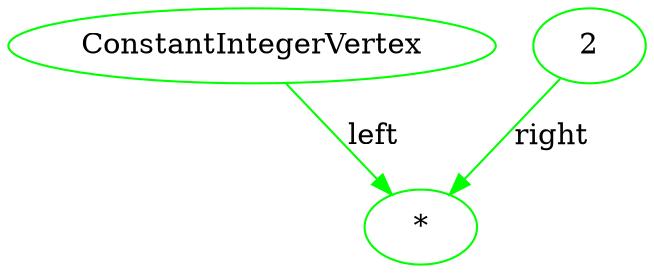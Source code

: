 digraph BayesianNetwork {
    3 [color="#00FF00",label="ConstantIntegerVertex"]
    4 [color="#00FF00",label="2"]
    5 [color="#00FF00",label="*"]
    3 -> 5 [color="#00FF00",label="left"]
    4 -> 5 [color="#00FF00",label="right"]
}